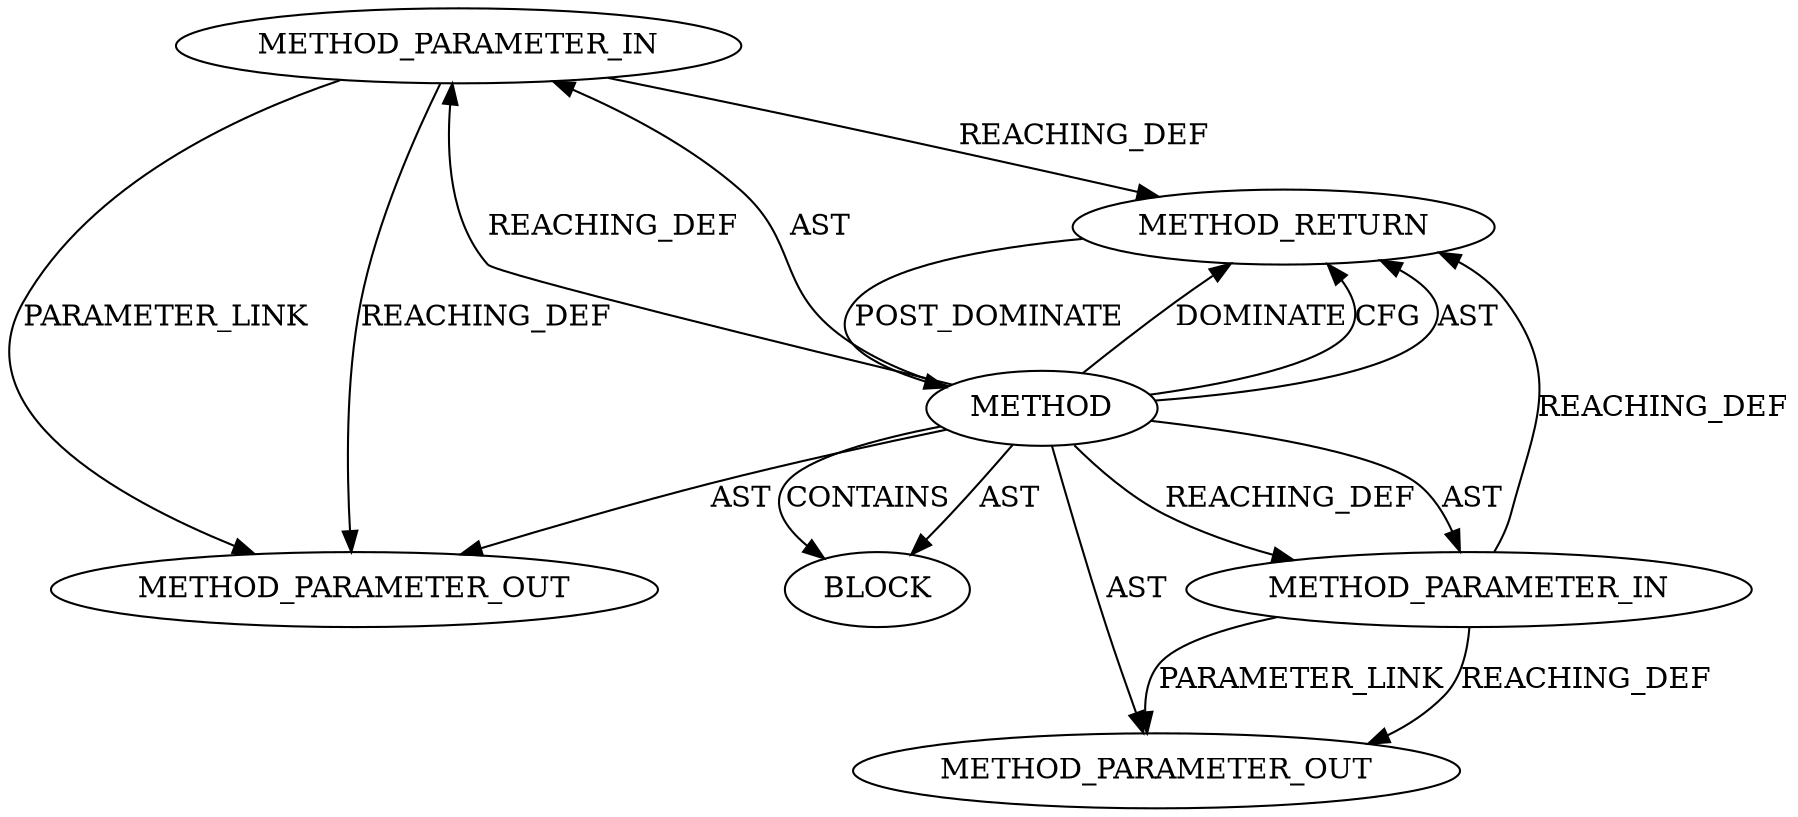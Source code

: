 digraph {
  12624 [label=METHOD_PARAMETER_IN ORDER=1 CODE="p1" IS_VARIADIC=false TYPE_FULL_NAME="ANY" EVALUATION_STRATEGY="BY_VALUE" INDEX=1 NAME="p1"]
  12623 [label=METHOD AST_PARENT_TYPE="NAMESPACE_BLOCK" AST_PARENT_FULL_NAME="<global>" ORDER=0 CODE="<empty>" FULL_NAME="get_random_bytes" IS_EXTERNAL=true FILENAME="<empty>" SIGNATURE="" NAME="get_random_bytes"]
  12626 [label=BLOCK ORDER=1 ARGUMENT_INDEX=1 CODE="<empty>" TYPE_FULL_NAME="ANY"]
  13493 [label=METHOD_PARAMETER_OUT ORDER=1 CODE="p1" IS_VARIADIC=false TYPE_FULL_NAME="ANY" EVALUATION_STRATEGY="BY_VALUE" INDEX=1 NAME="p1"]
  12627 [label=METHOD_RETURN ORDER=2 CODE="RET" TYPE_FULL_NAME="ANY" EVALUATION_STRATEGY="BY_VALUE"]
  12625 [label=METHOD_PARAMETER_IN ORDER=2 CODE="p2" IS_VARIADIC=false TYPE_FULL_NAME="ANY" EVALUATION_STRATEGY="BY_VALUE" INDEX=2 NAME="p2"]
  13494 [label=METHOD_PARAMETER_OUT ORDER=2 CODE="p2" IS_VARIADIC=false TYPE_FULL_NAME="ANY" EVALUATION_STRATEGY="BY_VALUE" INDEX=2 NAME="p2"]
  12624 -> 12627 [label=REACHING_DEF VARIABLE="p1"]
  12623 -> 12625 [label=REACHING_DEF VARIABLE=""]
  12623 -> 13494 [label=AST ]
  12624 -> 13493 [label=PARAMETER_LINK ]
  12624 -> 13493 [label=REACHING_DEF VARIABLE="p1"]
  12623 -> 13493 [label=AST ]
  12623 -> 12627 [label=DOMINATE ]
  12623 -> 12626 [label=CONTAINS ]
  12623 -> 12624 [label=REACHING_DEF VARIABLE=""]
  12627 -> 12623 [label=POST_DOMINATE ]
  12625 -> 12627 [label=REACHING_DEF VARIABLE="p2"]
  12623 -> 12627 [label=CFG ]
  12623 -> 12624 [label=AST ]
  12623 -> 12626 [label=AST ]
  12623 -> 12627 [label=AST ]
  12625 -> 13494 [label=PARAMETER_LINK ]
  12625 -> 13494 [label=REACHING_DEF VARIABLE="p2"]
  12623 -> 12625 [label=AST ]
}
